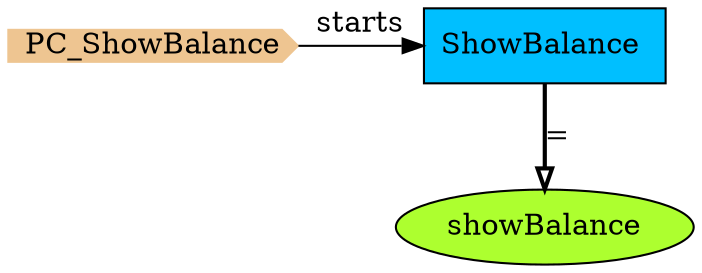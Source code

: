digraph {
StartN_ [shape = cds,color=burlywood2,style=filled,height=.2,width=.2, label =PC_ShowBalance];
showBalance [shape=ellipse,fillcolor=greenyellow,style = filled,label="showBalance"];
ShowBalance [shape=box,fillcolor=deepskyblue,style = filled,label="ShowBalance "];

{rank=same;ShowBalance,StartN_}

ShowBalance->showBalance[arrowhead="onormal",penwidth=2,label="="];
StartN_->ShowBalance[label="starts"];
}